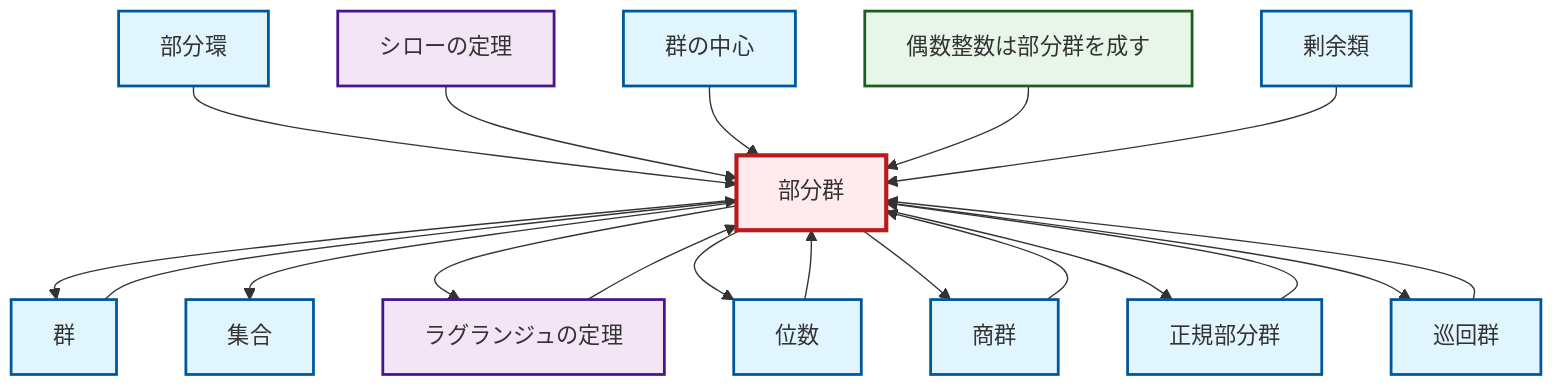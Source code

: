 graph TD
    classDef definition fill:#e1f5fe,stroke:#01579b,stroke-width:2px
    classDef theorem fill:#f3e5f5,stroke:#4a148c,stroke-width:2px
    classDef axiom fill:#fff3e0,stroke:#e65100,stroke-width:2px
    classDef example fill:#e8f5e9,stroke:#1b5e20,stroke-width:2px
    classDef current fill:#ffebee,stroke:#b71c1c,stroke-width:3px
    thm-sylow["シローの定理"]:::theorem
    def-coset["剰余類"]:::definition
    def-subring["部分環"]:::definition
    def-cyclic-group["巡回群"]:::definition
    def-set["集合"]:::definition
    def-order["位数"]:::definition
    thm-lagrange["ラグランジュの定理"]:::theorem
    def-center-of-group["群の中心"]:::definition
    def-normal-subgroup["正規部分群"]:::definition
    ex-even-integers-subgroup["偶数整数は部分群を成す"]:::example
    def-quotient-group["商群"]:::definition
    def-subgroup["部分群"]:::definition
    def-group["群"]:::definition
    def-subgroup --> def-group
    def-subring --> def-subgroup
    thm-lagrange --> def-subgroup
    def-subgroup --> def-set
    def-subgroup --> thm-lagrange
    def-group --> def-subgroup
    def-cyclic-group --> def-subgroup
    def-subgroup --> def-order
    thm-sylow --> def-subgroup
    def-center-of-group --> def-subgroup
    ex-even-integers-subgroup --> def-subgroup
    def-coset --> def-subgroup
    def-order --> def-subgroup
    def-subgroup --> def-quotient-group
    def-subgroup --> def-normal-subgroup
    def-normal-subgroup --> def-subgroup
    def-quotient-group --> def-subgroup
    def-subgroup --> def-cyclic-group
    class def-subgroup current